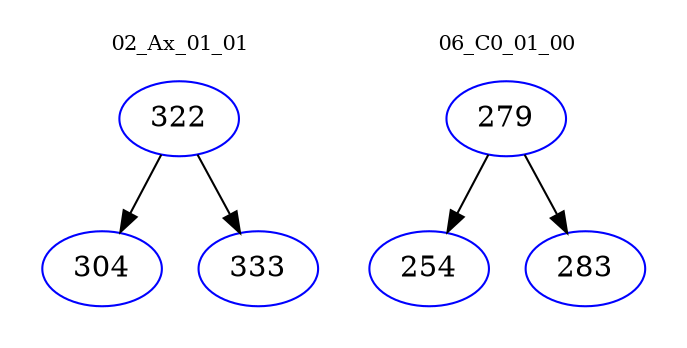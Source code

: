 digraph{
subgraph cluster_0 {
color = white
label = "02_Ax_01_01";
fontsize=10;
T0_322 [label="322", color="blue"]
T0_322 -> T0_304 [color="black"]
T0_304 [label="304", color="blue"]
T0_322 -> T0_333 [color="black"]
T0_333 [label="333", color="blue"]
}
subgraph cluster_1 {
color = white
label = "06_C0_01_00";
fontsize=10;
T1_279 [label="279", color="blue"]
T1_279 -> T1_254 [color="black"]
T1_254 [label="254", color="blue"]
T1_279 -> T1_283 [color="black"]
T1_283 [label="283", color="blue"]
}
}
